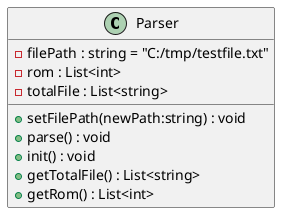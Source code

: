 @startuml
class Parser {
    - filePath : string = "C:/tmp/testfile.txt"
    - rom : List<int>
    - totalFile : List<string>
    + setFilePath(newPath:string) : void
    + parse() : void
    + init() : void
    + getTotalFile() : List<string>
    + getRom() : List<int>
}
@enduml
